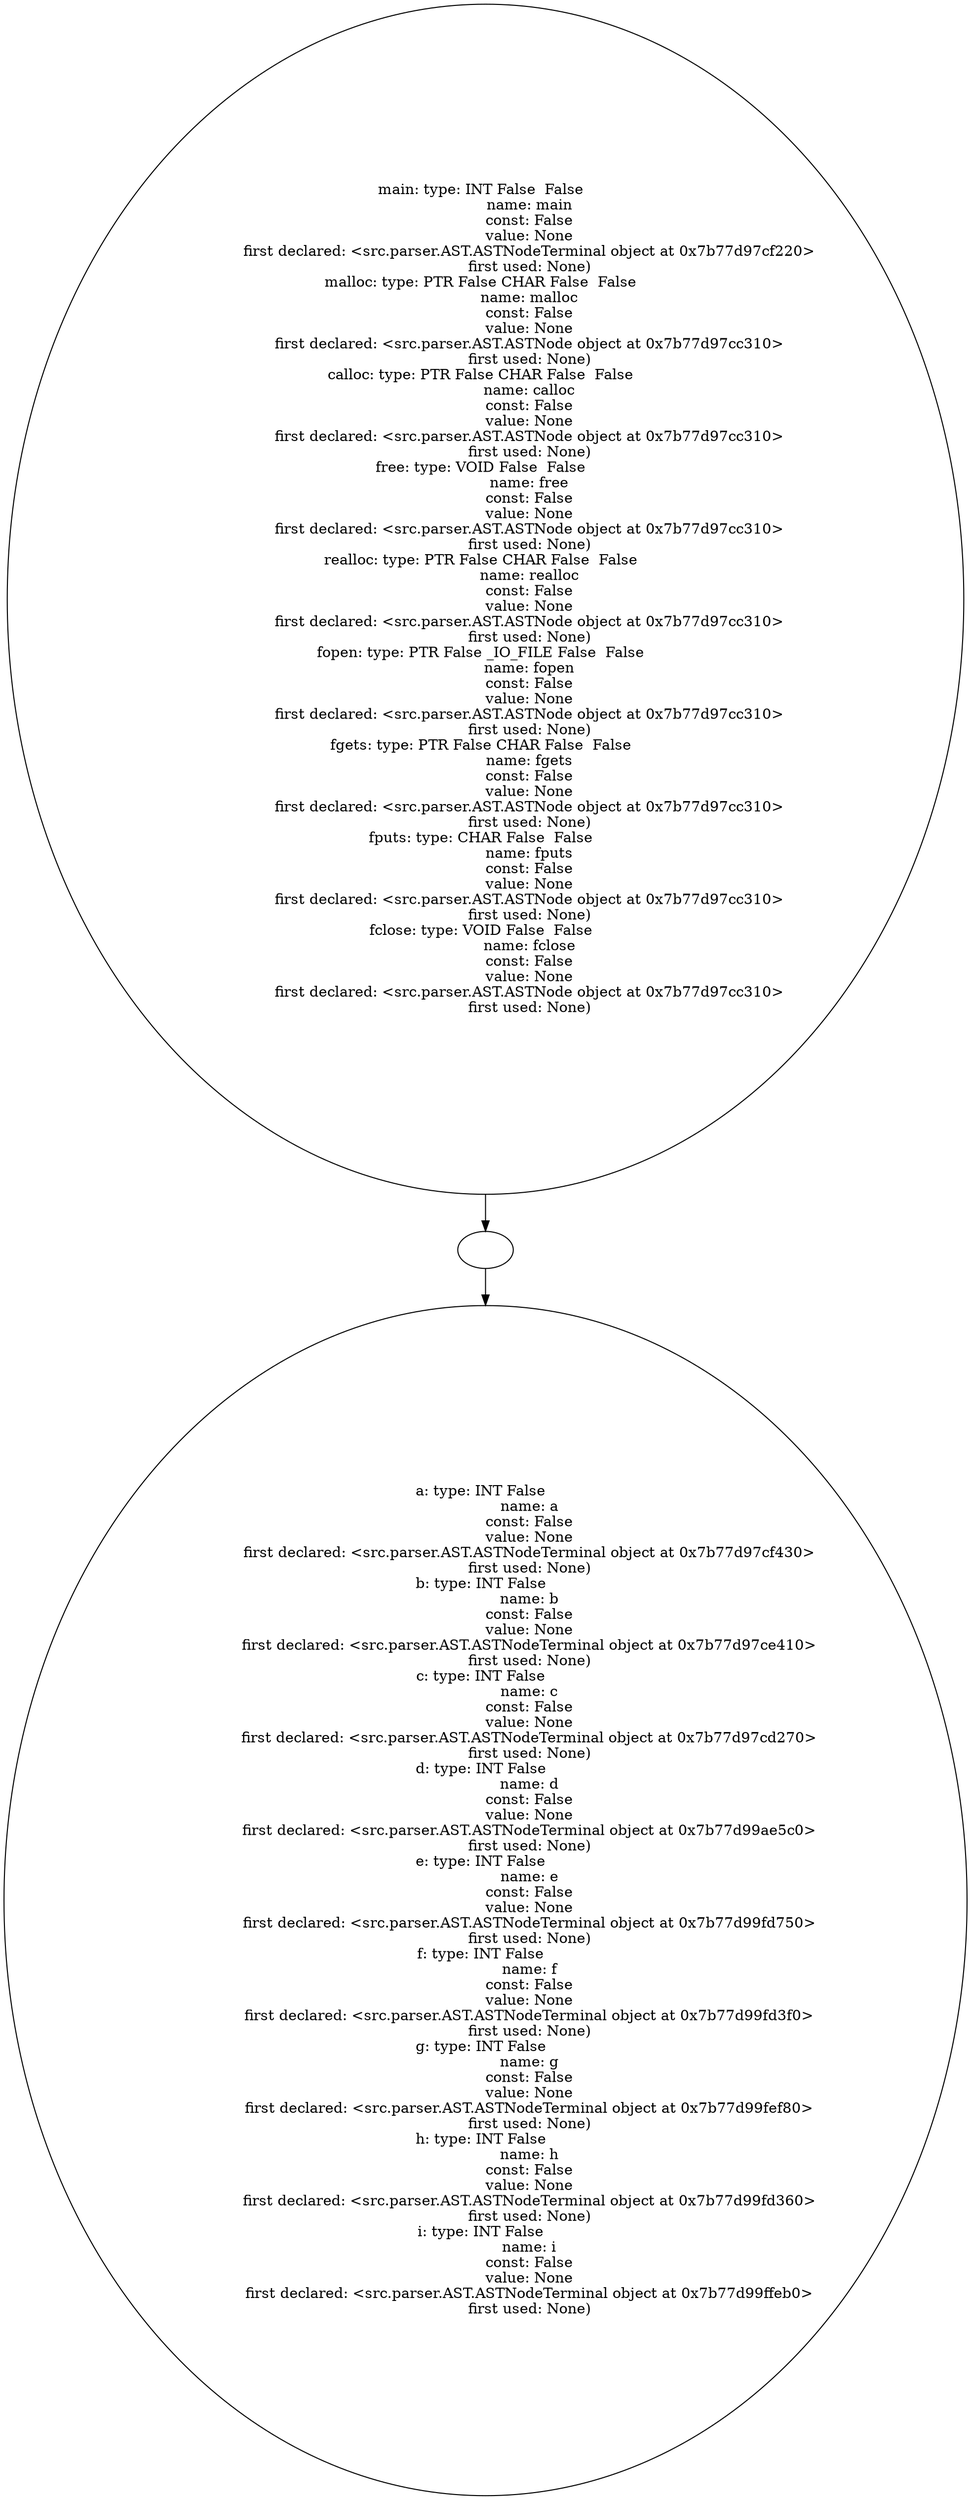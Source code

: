 digraph AST {
  "135754680168416" [label="main: type: INT False  False  
                   name: main
                   const: False
                   value: None
                   first declared: <src.parser.AST.ASTNodeTerminal object at 0x7b77d97cf220>
                   first used: None)
malloc: type: PTR False CHAR False  False  
                   name: malloc
                   const: False
                   value: None
                   first declared: <src.parser.AST.ASTNode object at 0x7b77d97cc310>
                   first used: None)
calloc: type: PTR False CHAR False  False  
                   name: calloc
                   const: False
                   value: None
                   first declared: <src.parser.AST.ASTNode object at 0x7b77d97cc310>
                   first used: None)
free: type: VOID False  False  
                   name: free
                   const: False
                   value: None
                   first declared: <src.parser.AST.ASTNode object at 0x7b77d97cc310>
                   first used: None)
realloc: type: PTR False CHAR False  False  
                   name: realloc
                   const: False
                   value: None
                   first declared: <src.parser.AST.ASTNode object at 0x7b77d97cc310>
                   first used: None)
fopen: type: PTR False _IO_FILE False  False  
                   name: fopen
                   const: False
                   value: None
                   first declared: <src.parser.AST.ASTNode object at 0x7b77d97cc310>
                   first used: None)
fgets: type: PTR False CHAR False  False  
                   name: fgets
                   const: False
                   value: None
                   first declared: <src.parser.AST.ASTNode object at 0x7b77d97cc310>
                   first used: None)
fputs: type: CHAR False  False  
                   name: fputs
                   const: False
                   value: None
                   first declared: <src.parser.AST.ASTNode object at 0x7b77d97cc310>
                   first used: None)
fclose: type: VOID False  False  
                   name: fclose
                   const: False
                   value: None
                   first declared: <src.parser.AST.ASTNode object at 0x7b77d97cc310>
                   first used: None)"];
  "135754680168416" -> "135754680159104";
  "135754680159104" [label=""];
  "135754680159104" -> "135754680159680";
  "135754680159680" [label="a: type: INT False  
                   name: a
                   const: False
                   value: None
                   first declared: <src.parser.AST.ASTNodeTerminal object at 0x7b77d97cf430>
                   first used: None)
b: type: INT False  
                   name: b
                   const: False
                   value: None
                   first declared: <src.parser.AST.ASTNodeTerminal object at 0x7b77d97ce410>
                   first used: None)
c: type: INT False  
                   name: c
                   const: False
                   value: None
                   first declared: <src.parser.AST.ASTNodeTerminal object at 0x7b77d97cd270>
                   first used: None)
d: type: INT False  
                   name: d
                   const: False
                   value: None
                   first declared: <src.parser.AST.ASTNodeTerminal object at 0x7b77d99ae5c0>
                   first used: None)
e: type: INT False  
                   name: e
                   const: False
                   value: None
                   first declared: <src.parser.AST.ASTNodeTerminal object at 0x7b77d99fd750>
                   first used: None)
f: type: INT False  
                   name: f
                   const: False
                   value: None
                   first declared: <src.parser.AST.ASTNodeTerminal object at 0x7b77d99fd3f0>
                   first used: None)
g: type: INT False  
                   name: g
                   const: False
                   value: None
                   first declared: <src.parser.AST.ASTNodeTerminal object at 0x7b77d99fef80>
                   first used: None)
h: type: INT False  
                   name: h
                   const: False
                   value: None
                   first declared: <src.parser.AST.ASTNodeTerminal object at 0x7b77d99fd360>
                   first used: None)
i: type: INT False  
                   name: i
                   const: False
                   value: None
                   first declared: <src.parser.AST.ASTNodeTerminal object at 0x7b77d99ffeb0>
                   first used: None)"];
}
